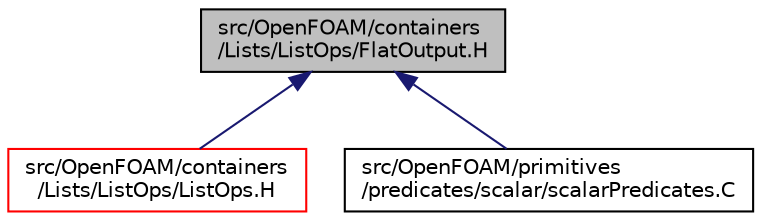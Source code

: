 digraph "src/OpenFOAM/containers/Lists/ListOps/FlatOutput.H"
{
  bgcolor="transparent";
  edge [fontname="Helvetica",fontsize="10",labelfontname="Helvetica",labelfontsize="10"];
  node [fontname="Helvetica",fontsize="10",shape=record];
  Node1 [label="src/OpenFOAM/containers\l/Lists/ListOps/FlatOutput.H",height=0.2,width=0.4,color="black", fillcolor="grey75", style="filled" fontcolor="black"];
  Node1 -> Node2 [dir="back",color="midnightblue",fontsize="10",style="solid",fontname="Helvetica"];
  Node2 [label="src/OpenFOAM/containers\l/Lists/ListOps/ListOps.H",height=0.2,width=0.4,color="red",URL="$ListOps_8H.html",tooltip="Various functions to operate on Lists. "];
  Node1 -> Node3 [dir="back",color="midnightblue",fontsize="10",style="solid",fontname="Helvetica"];
  Node3 [label="src/OpenFOAM/primitives\l/predicates/scalar/scalarPredicates.C",height=0.2,width=0.4,color="black",URL="$scalarPredicates_8C.html"];
}
